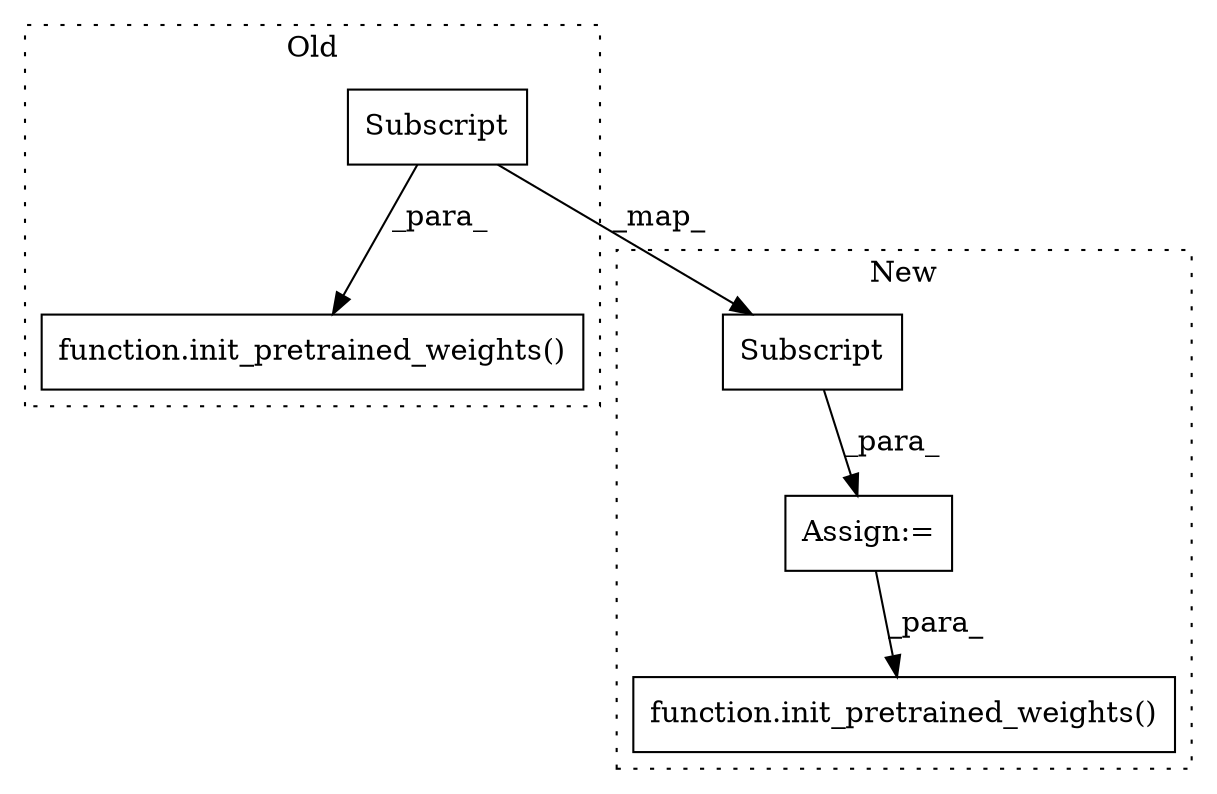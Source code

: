 digraph G {
subgraph cluster0 {
1 [label="function.init_pretrained_weights()" a="75" s="19317,19409" l="24,1" shape="box"];
5 [label="Subscript" a="63" s="19348,0" l="61,0" shape="box"];
label = "Old";
style="dotted";
}
subgraph cluster1 {
2 [label="function.init_pretrained_weights()" a="75" s="19579,19619" l="24,1" shape="box"];
3 [label="Assign:=" a="68" s="19506" l="3" shape="box"];
4 [label="Subscript" a="63" s="19509,0" l="61,0" shape="box"];
label = "New";
style="dotted";
}
3 -> 2 [label="_para_"];
4 -> 3 [label="_para_"];
5 -> 4 [label="_map_"];
5 -> 1 [label="_para_"];
}